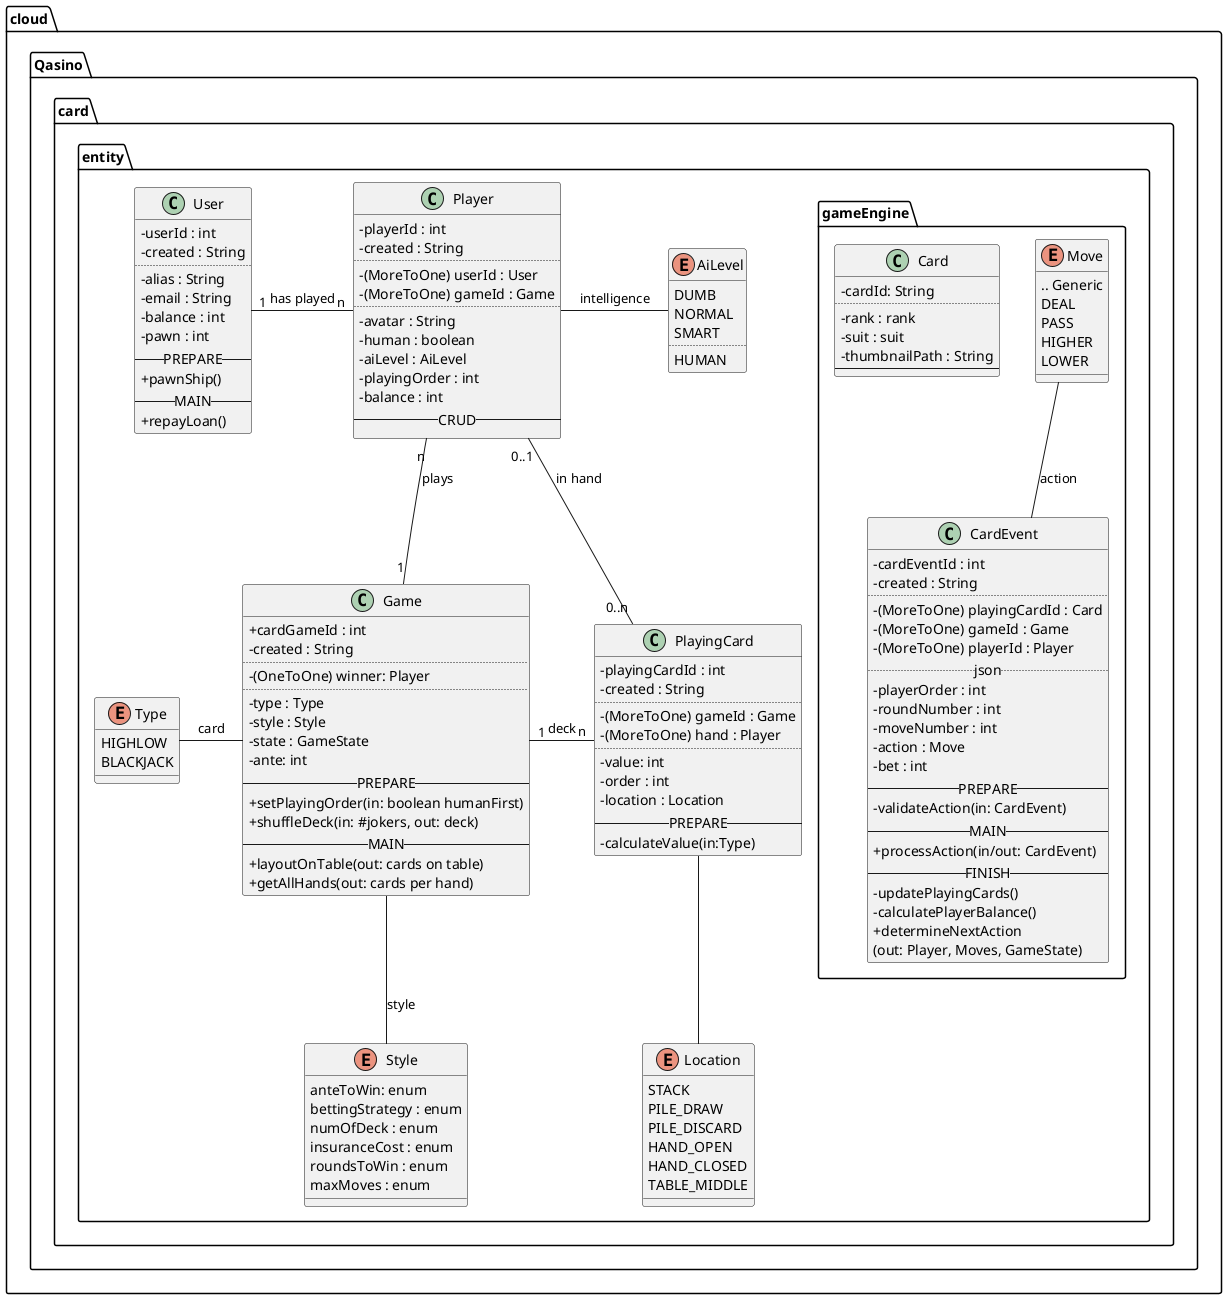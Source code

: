 @startuml src/main/resources/plantuml/Casino.png
		skinparam classAttributeIconSize 0
		package "cloud.Qasino.card" {
		package "entity" {

class User {
- userId : int
- created : String
..
- alias : String
- email : String
- balance : int
- pawn : int
-- PREPARE --
+ pawnShip()
-- MAIN --
+ repayLoan()
}
User "1" -right- "n" Player: has played

class Player {
- playerId : int
- created : String
..
- (MoreToOne) userId : User
- (MoreToOne) gameId : Game
..
- avatar : String
- human : boolean
- aiLevel : AiLevel
- playingOrder : int
- balance : int
-- CRUD --
}
Player -right- AiLevel : intelligence
Player "n" -down- "1" Game : plays

enum AiLevel {
DUMB
NORMAL
SMART
..
HUMAN
}

class Game {
+ cardGameId : int
- created : String
..
- (OneToOne) winner: Player
..
- type : Type
- style : Style
- state : GameState
- ante: int
-- PREPARE --
+ setPlayingOrder(in: boolean humanFirst)
+ shuffleDeck(in: #jokers, out: deck)
-- MAIN --
+ layoutOnTable(out: cards on table)
+ getAllHands(out: cards per hand)
}

Game -left- Type : card
Game -down- Style : style
Game "1" -right- "n" PlayingCard : deck

enum Type {
HIGHLOW
BLACKJACK
}

enum Style {
	anteToWin: enum
	bettingStrategy : enum
	numOfDeck : enum
	insuranceCost : enum
	roundsToWin : enum
	maxMoves : enum
}

class PlayingCard {
- playingCardId : int
- created : String
..
- (MoreToOne) gameId : Game
- (MoreToOne) hand : Player
..
- value: int
- order : int
- location : Location
-- PREPARE --
- calculateValue(in:Type)
}
PlayingCard -down- Location
PlayingCard "0..n" -up- "0..1" Player : in hand

enum Location {
STACK
PILE_DRAW
PILE_DISCARD
HAND_OPEN
HAND_CLOSED
TABLE_MIDDLE
}


package "gameEngine" {
class Card {
- cardId: String
..
- rank : rank
- suit : suit
- thumbnailPath : String
--
}

class CardEvent {
- cardEventId : int
- created : String
..
- (MoreToOne) playingCardId : Card
- (MoreToOne) gameId : Game
- (MoreToOne) playerId : Player
.. json..
- playerOrder : int
- roundNumber : int
- moveNumber : int
- action : Move
- bet : int
-- PREPARE --
- validateAction(in: CardEvent)
-- MAIN --
+ processAction(in/out: CardEvent)
-- FINISH --
- updatePlayingCards()
- calculatePlayerBalance()
+ determineNextAction
(out: Player, Moves, GameState)
}
CardEvent -up- Move : action

enum Move {
.. Generic
DEAL
PASS
HIGHER
LOWER
}
}
@enduml